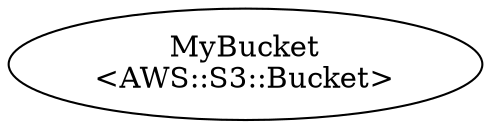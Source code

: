 digraph "template" {
MyBucket [color=black, label="MyBucket\n<AWS::S3::Bucket>", shape=ellipse, type=Resource];
}
